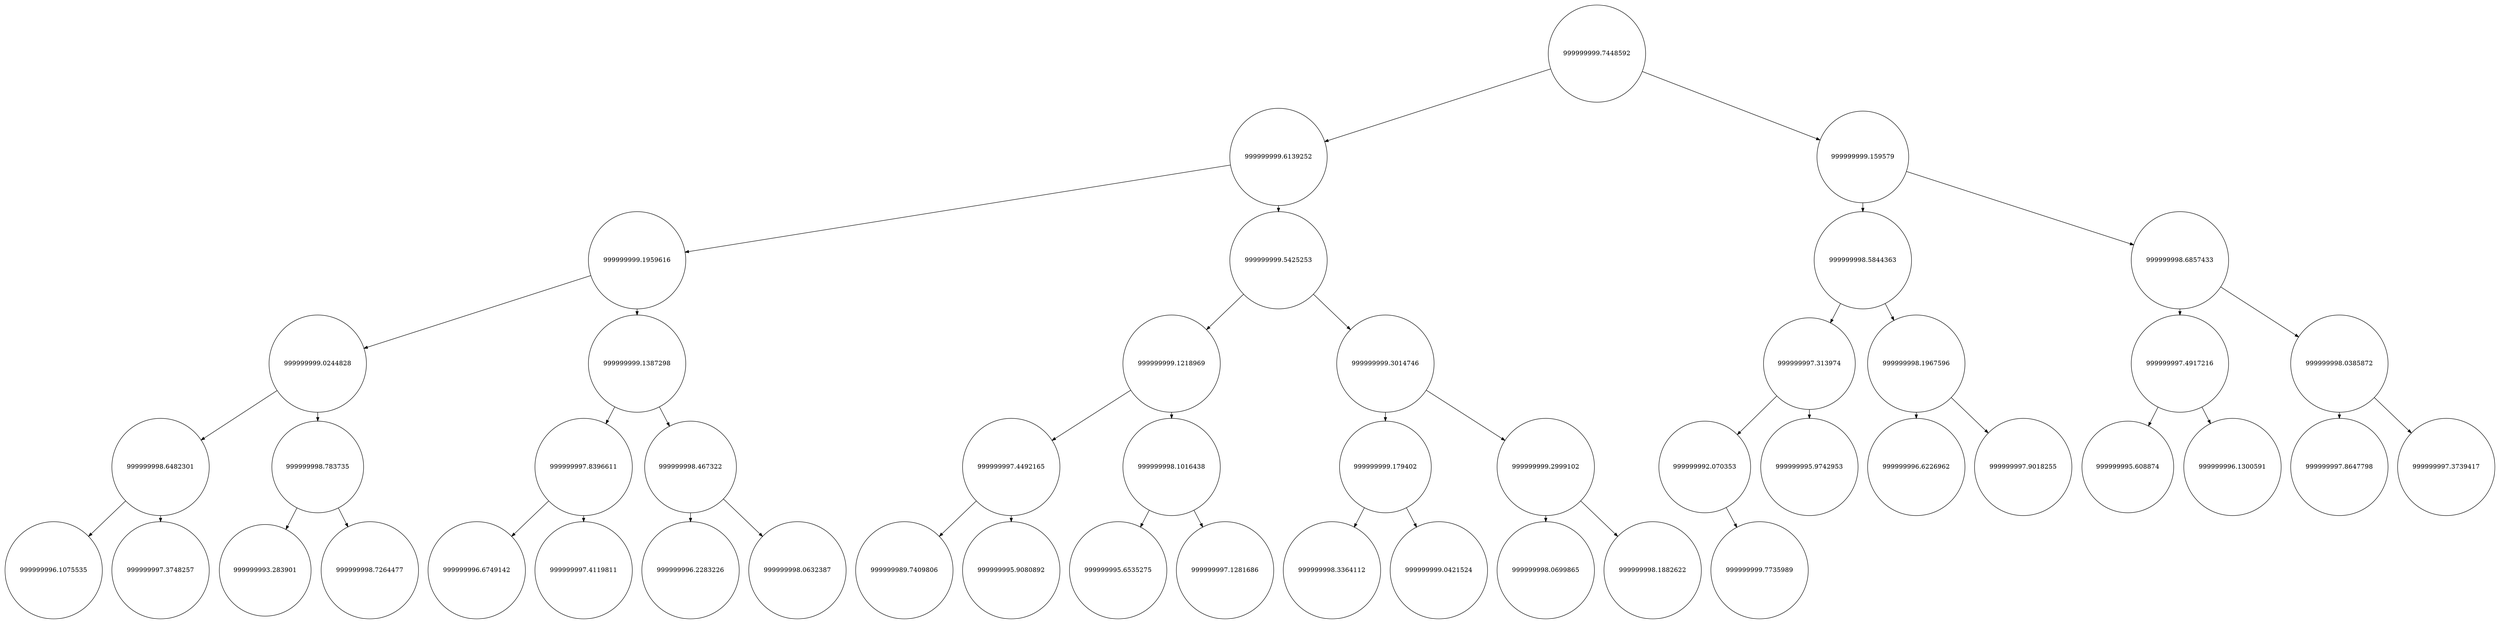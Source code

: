 
    digraph G {
    nodesep=0.3;
    ranksep=0.2;
    margin=0.1;
    node [shape=circle];
    edge [arrowsize=0.8];
    1 -> 2[side=left];
1 -> 3;
2 -> 4[side=left];
2 -> 5;
3 -> 6[side=left];
3 -> 7;
4 -> 8[side=left];
4 -> 9;
5 -> 10[side=left];
5 -> 11;
6 -> 12[side=left];
6 -> 13;
7 -> 14[side=left];
7 -> 15;
8 -> 16[side=left];
8 -> 17;
9 -> 18[side=left];
9 -> 19;
10 -> 20[side=left];
10 -> 21;
11 -> 22[side=left];
11 -> 23;
12 -> 24[side=left];
12 -> 25;
13 -> 26[side=left];
13 -> 27;
14 -> 28[side=left];
14 -> 29;
15 -> 30[side=left];
15 -> 31;
16 -> 32[side=left];
16 -> 33;
17 -> 34[side=left];
17 -> 35;
18 -> 36[side=left];
18 -> 37;
19 -> 38[side=left];
19 -> 39;
20 -> 40[side=left];
20 -> 41;
21 -> 42[side=left];
21 -> 43;
22 -> 44[side=left];
22 -> 45;
23 -> 46[side=left];
23 -> 47;
24 -> 48[side=left];
1[label="999999999.7448592"]
2[label="999999999.6139252"]
3[label="999999999.159579"]
4[label="999999999.1959616"]
5[label="999999999.5425253"]
6[label="999999998.5844363"]
7[label="999999998.6857433"]
8[label="999999999.0244828"]
9[label="999999999.1387298"]
10[label="999999999.1218969"]
11[label="999999999.3014746"]
12[label="999999997.313974"]
13[label="999999998.1967596"]
14[label="999999997.4917216"]
15[label="999999998.0385872"]
16[label="999999998.6482301"]
17[label="999999998.783735"]
18[label="999999997.8396611"]
19[label="999999998.467322"]
20[label="999999997.4492165"]
21[label="999999998.1016438"]
22[label="999999999.179402"]
23[label="999999999.2999102"]
24[label="999999992.070353"]
25[label="999999995.9742953"]
26[label="999999996.6226962"]
27[label="999999997.9018255"]
28[label="999999995.608874"]
29[label="999999996.1300591"]
30[label="999999997.8647798"]
31[label="999999997.3739417"]
32[label="999999996.1075535"]
33[label="999999997.3748257"]
34[label="999999993.283901"]
35[label="999999998.7264477"]
36[label="999999996.6749142"]
37[label="999999997.4119811"]
38[label="999999996.2283226"]
39[label="999999998.0632387"]
40[label="999999989.7409806"]
41[label="999999995.9080892"]
42[label="999999995.6535275"]
43[label="999999997.1281686"]
44[label="999999998.3364112"]
45[label="999999999.0421524"]
46[label="999999998.0699865"]
47[label="999999998.1882622"]
48[label="999999999.7735989"]}